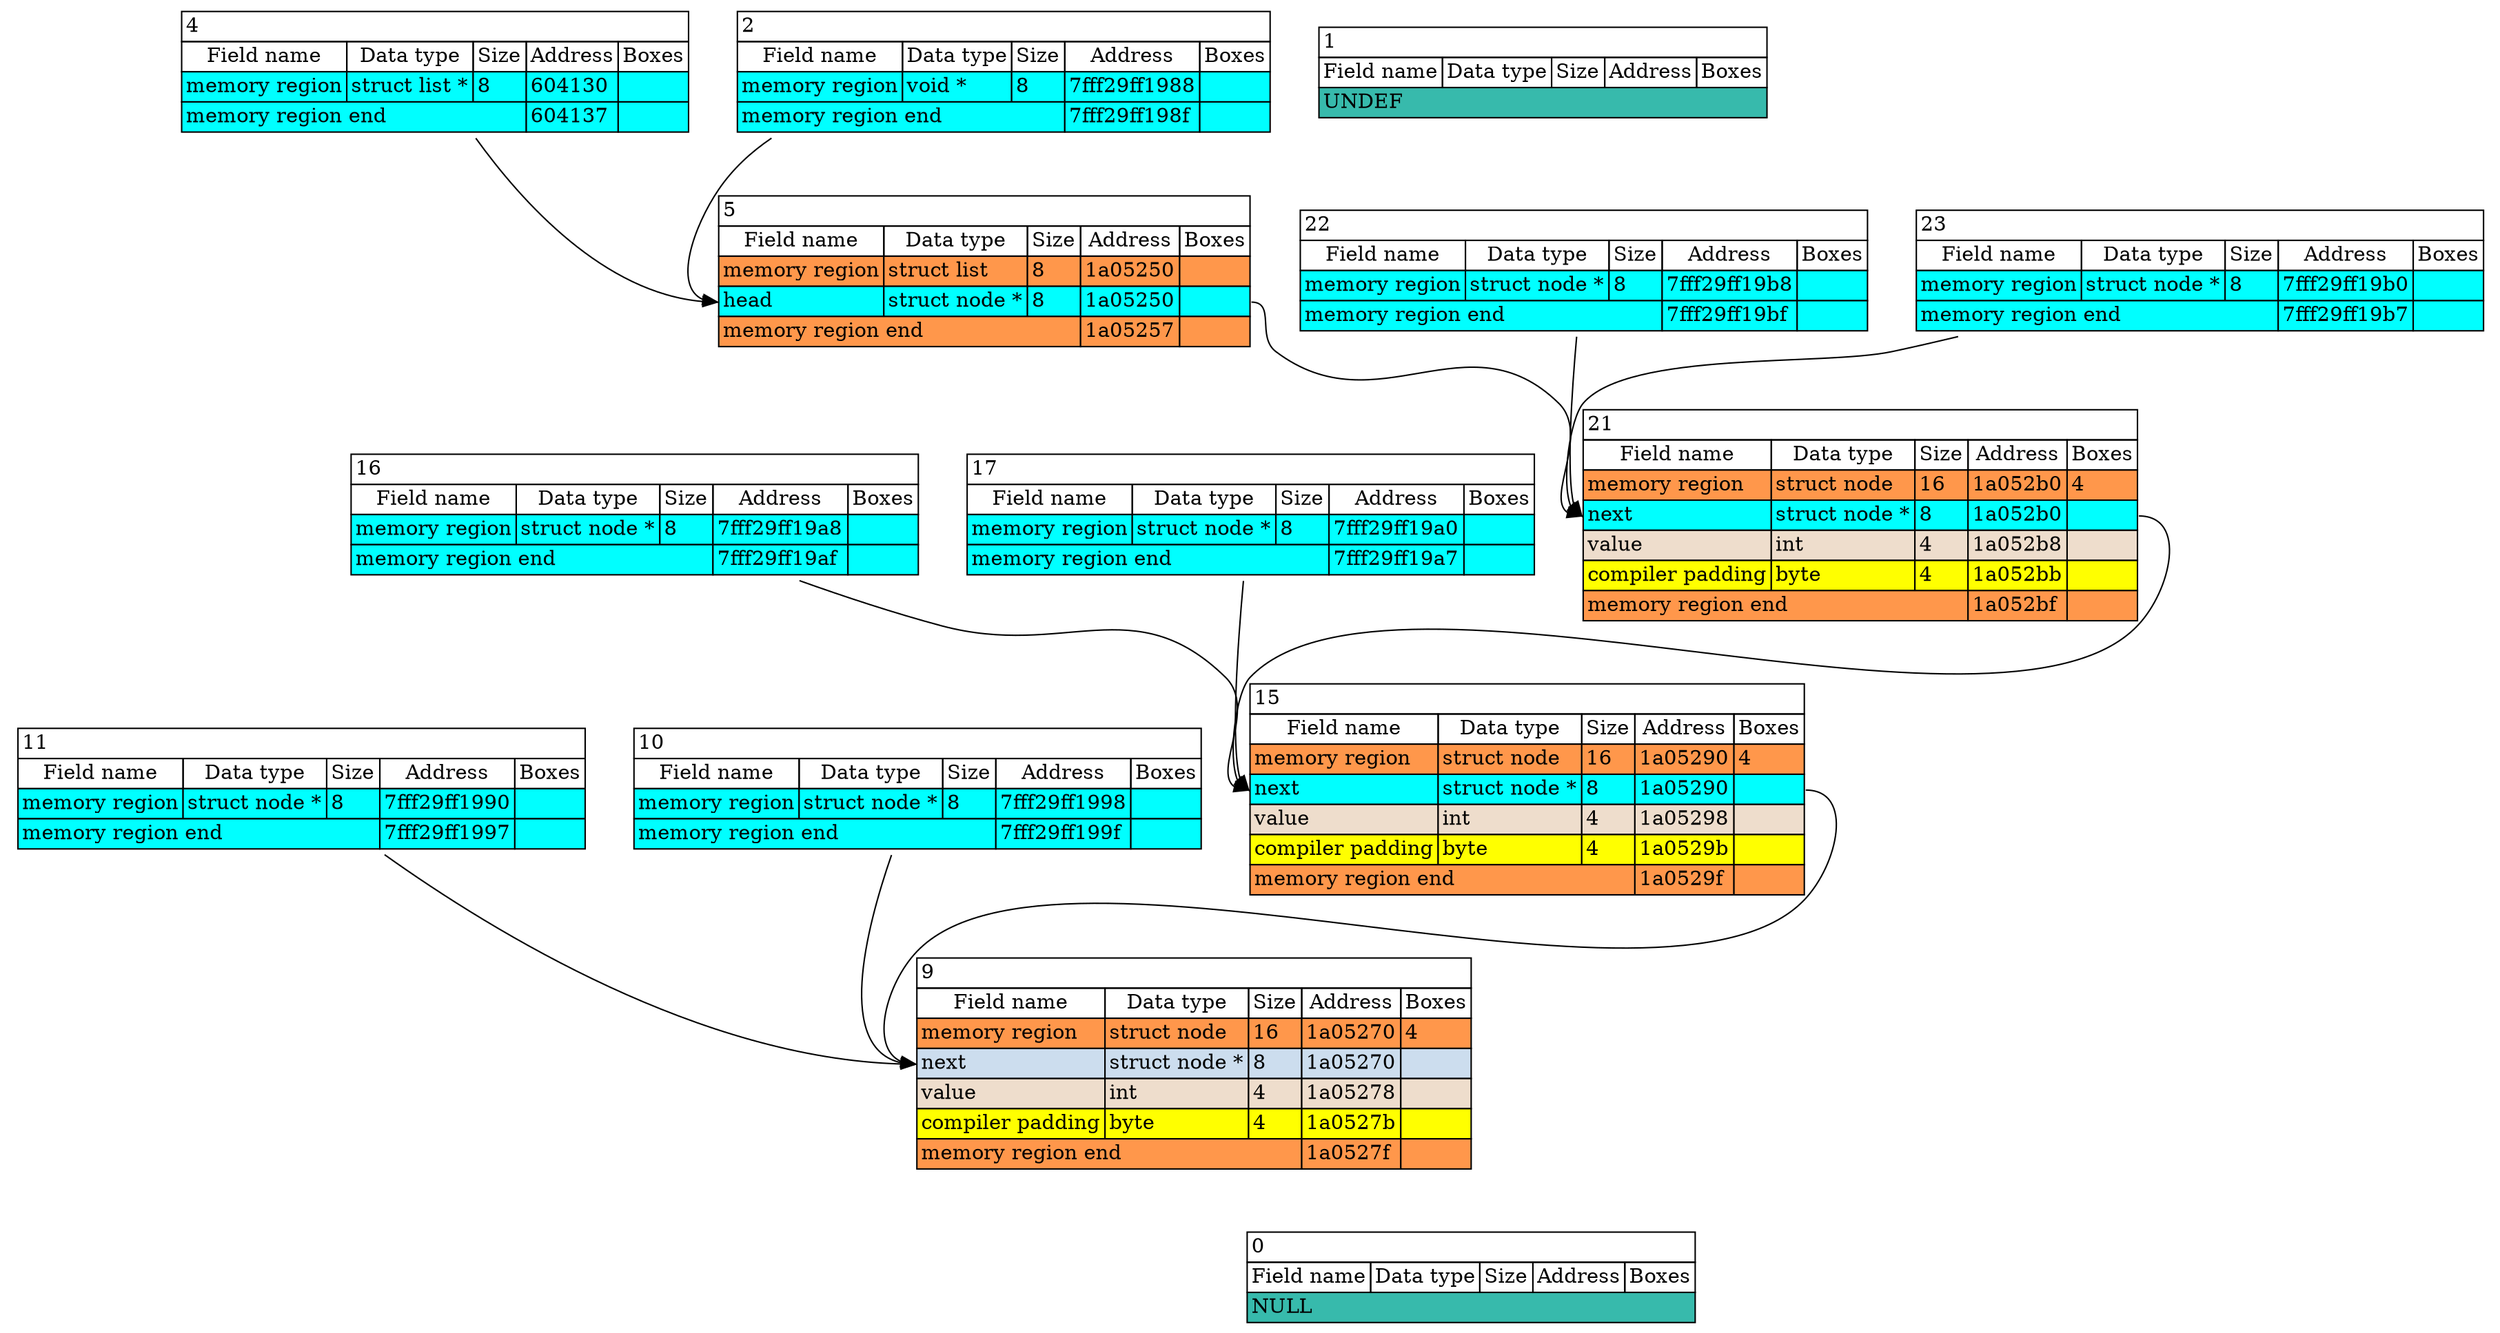 digraph G {
	"21":"27284144out:e" -> "15":"27284112in:w" [color = "#000000"]
	"5":"27284048out:e" -> "21":"27284144in:w" [color = "#000000"]
	"4":"headout:e" -> "5":"27284048in:w" [color = "#000000"]
	"22":"headout:e" -> "21":"27284144in:w" [color = "#000000"]
	"11":"headout:e" -> "9":"27284080in:w" [color = "#000000"]
	"16":"headout:e" -> "15":"27284112in:w" [color = "#000000"]
	"2":"headout:e" -> "5":"27284048in:w" [color = "#000000"]
	"15":"27284112out:e" -> "9":"27284080in:w" [color = "#000000"]
	"17":"headout:e" -> "15":"27284112in:w" [color = "#000000"]
	"9":"27284080out:e" -> "0":"0in:w" [style = invis]
	"10":"headout:e" -> "9":"27284080in:w" [color = "#000000"]
	"23":"headout:e" -> "21":"27284144in:w" [color = "#000000"]
	subgraph connected_vertices {
		rankdir = LR
		17  [label = <<TABLE BORDER="0" COLOR="black" CELLBORDER="1" CELLSPACING="0"><TR><TD BGCOLOR="#FFFFFF" COLSPAN="5" PORT="" ALIGN="left">17</TD></TR><TR><TD>Field name</TD><TD>Data type</TD><TD>Size</TD><TD>Address</TD><TD>Boxes</TD></TR><TR><TD BGCOLOR="#00FFFF" COLSPAN="1" PORT="head" ALIGN="left">memory region</TD><TD BGCOLOR="#00FFFF" COLSPAN="1" PORT="" ALIGN="left">struct node *</TD><TD BGCOLOR="#00FFFF" COLSPAN="1" PORT="" ALIGN="left">8</TD><TD BGCOLOR="#00FFFF" COLSPAN="1" PORT="" ALIGN="left">7fff29ff19a0</TD><TD BGCOLOR="#00FFFF" COLSPAN="1" PORT="" ALIGN="left"></TD></TR><TR><TD BGCOLOR="#00FFFF" COLSPAN="3" PORT="head" ALIGN="left">memory region end</TD><TD BGCOLOR="#00FFFF" COLSPAN="1" PORT="" ALIGN="left">7fff29ff19a7</TD><TD BGCOLOR="#00FFFF" COLSPAN="1" PORT="" ALIGN="left"></TD></TR></TABLE>>, shape = none]
		9  [label = <<TABLE BORDER="0" COLOR="black" CELLBORDER="1" CELLSPACING="0"><TR><TD BGCOLOR="#FFFFFF" COLSPAN="5" PORT="" ALIGN="left">9</TD></TR><TR><TD>Field name</TD><TD>Data type</TD><TD>Size</TD><TD>Address</TD><TD>Boxes</TD></TR><TR><TD BGCOLOR="#FF974B" COLSPAN="1" PORT="head" ALIGN="left">memory region</TD><TD BGCOLOR="#FF974B" COLSPAN="1" PORT="" ALIGN="left">struct node</TD><TD BGCOLOR="#FF974B" COLSPAN="1" PORT="" ALIGN="left">16</TD><TD BGCOLOR="#FF974B" COLSPAN="1" PORT="" ALIGN="left">1a05270</TD><TD BGCOLOR="#FF974B" COLSPAN="1" PORT="" ALIGN="left">4</TD></TR><TR><TD BGCOLOR="#CCDDEE" COLSPAN="1" PORT="27284080in" ALIGN="left">next</TD><TD BGCOLOR="#CCDDEE" COLSPAN="1" PORT="" ALIGN="left">struct node *</TD><TD BGCOLOR="#CCDDEE" COLSPAN="1" PORT="" ALIGN="left">8</TD><TD BGCOLOR="#CCDDEE" COLSPAN="1" PORT="" ALIGN="left">1a05270</TD><TD BGCOLOR="#CCDDEE" COLSPAN="1" PORT="27284080out" ALIGN="left"></TD></TR><TR><TD BGCOLOR="#EEDDCC" COLSPAN="1" PORT="27284088in" ALIGN="left">value</TD><TD BGCOLOR="#EEDDCC" COLSPAN="1" PORT="" ALIGN="left">int</TD><TD BGCOLOR="#EEDDCC" COLSPAN="1" PORT="" ALIGN="left">4</TD><TD BGCOLOR="#EEDDCC" COLSPAN="1" PORT="" ALIGN="left">1a05278</TD><TD BGCOLOR="#EEDDCC" COLSPAN="1" PORT="27284088out" ALIGN="left"></TD></TR><TR><TD BGCOLOR="#FFFF00" COLSPAN="1" PORT="" ALIGN="left">compiler padding</TD><TD BGCOLOR="#FFFF00" COLSPAN="1" PORT="" ALIGN="left">byte</TD><TD BGCOLOR="#FFFF00" COLSPAN="1" PORT="" ALIGN="left">4</TD><TD BGCOLOR="#FFFF00" COLSPAN="1" PORT="" ALIGN="left">1a0527b</TD><TD BGCOLOR="#FFFF00" COLSPAN="1" PORT="" ALIGN="left"></TD></TR><TR><TD BGCOLOR="#FF974B" COLSPAN="3" PORT="head" ALIGN="left">memory region end</TD><TD BGCOLOR="#FF974B" COLSPAN="1" PORT="" ALIGN="left">1a0527f</TD><TD BGCOLOR="#FF974B" COLSPAN="1" PORT="" ALIGN="left"></TD></TR></TABLE>>, shape = none]
		15  [label = <<TABLE BORDER="0" COLOR="black" CELLBORDER="1" CELLSPACING="0"><TR><TD BGCOLOR="#FFFFFF" COLSPAN="5" PORT="" ALIGN="left">15</TD></TR><TR><TD>Field name</TD><TD>Data type</TD><TD>Size</TD><TD>Address</TD><TD>Boxes</TD></TR><TR><TD BGCOLOR="#FF974B" COLSPAN="1" PORT="head" ALIGN="left">memory region</TD><TD BGCOLOR="#FF974B" COLSPAN="1" PORT="" ALIGN="left">struct node</TD><TD BGCOLOR="#FF974B" COLSPAN="1" PORT="" ALIGN="left">16</TD><TD BGCOLOR="#FF974B" COLSPAN="1" PORT="" ALIGN="left">1a05290</TD><TD BGCOLOR="#FF974B" COLSPAN="1" PORT="" ALIGN="left">4</TD></TR><TR><TD BGCOLOR="#00FFFF" COLSPAN="1" PORT="27284112in" ALIGN="left">next</TD><TD BGCOLOR="#00FFFF" COLSPAN="1" PORT="" ALIGN="left">struct node *</TD><TD BGCOLOR="#00FFFF" COLSPAN="1" PORT="" ALIGN="left">8</TD><TD BGCOLOR="#00FFFF" COLSPAN="1" PORT="" ALIGN="left">1a05290</TD><TD BGCOLOR="#00FFFF" COLSPAN="1" PORT="27284112out" ALIGN="left"></TD></TR><TR><TD BGCOLOR="#EEDDCC" COLSPAN="1" PORT="27284120in" ALIGN="left">value</TD><TD BGCOLOR="#EEDDCC" COLSPAN="1" PORT="" ALIGN="left">int</TD><TD BGCOLOR="#EEDDCC" COLSPAN="1" PORT="" ALIGN="left">4</TD><TD BGCOLOR="#EEDDCC" COLSPAN="1" PORT="" ALIGN="left">1a05298</TD><TD BGCOLOR="#EEDDCC" COLSPAN="1" PORT="27284120out" ALIGN="left"></TD></TR><TR><TD BGCOLOR="#FFFF00" COLSPAN="1" PORT="" ALIGN="left">compiler padding</TD><TD BGCOLOR="#FFFF00" COLSPAN="1" PORT="" ALIGN="left">byte</TD><TD BGCOLOR="#FFFF00" COLSPAN="1" PORT="" ALIGN="left">4</TD><TD BGCOLOR="#FFFF00" COLSPAN="1" PORT="" ALIGN="left">1a0529b</TD><TD BGCOLOR="#FFFF00" COLSPAN="1" PORT="" ALIGN="left"></TD></TR><TR><TD BGCOLOR="#FF974B" COLSPAN="3" PORT="head" ALIGN="left">memory region end</TD><TD BGCOLOR="#FF974B" COLSPAN="1" PORT="" ALIGN="left">1a0529f</TD><TD BGCOLOR="#FF974B" COLSPAN="1" PORT="" ALIGN="left"></TD></TR></TABLE>>, shape = none]
		11  [label = <<TABLE BORDER="0" COLOR="black" CELLBORDER="1" CELLSPACING="0"><TR><TD BGCOLOR="#FFFFFF" COLSPAN="5" PORT="" ALIGN="left">11</TD></TR><TR><TD>Field name</TD><TD>Data type</TD><TD>Size</TD><TD>Address</TD><TD>Boxes</TD></TR><TR><TD BGCOLOR="#00FFFF" COLSPAN="1" PORT="head" ALIGN="left">memory region</TD><TD BGCOLOR="#00FFFF" COLSPAN="1" PORT="" ALIGN="left">struct node *</TD><TD BGCOLOR="#00FFFF" COLSPAN="1" PORT="" ALIGN="left">8</TD><TD BGCOLOR="#00FFFF" COLSPAN="1" PORT="" ALIGN="left">7fff29ff1990</TD><TD BGCOLOR="#00FFFF" COLSPAN="1" PORT="" ALIGN="left"></TD></TR><TR><TD BGCOLOR="#00FFFF" COLSPAN="3" PORT="head" ALIGN="left">memory region end</TD><TD BGCOLOR="#00FFFF" COLSPAN="1" PORT="" ALIGN="left">7fff29ff1997</TD><TD BGCOLOR="#00FFFF" COLSPAN="1" PORT="" ALIGN="left"></TD></TR></TABLE>>, shape = none]
		4  [label = <<TABLE BORDER="0" COLOR="black" CELLBORDER="1" CELLSPACING="0"><TR><TD BGCOLOR="#FFFFFF" COLSPAN="5" PORT="" ALIGN="left">4</TD></TR><TR><TD>Field name</TD><TD>Data type</TD><TD>Size</TD><TD>Address</TD><TD>Boxes</TD></TR><TR><TD BGCOLOR="#00FFFF" COLSPAN="1" PORT="head" ALIGN="left">memory region</TD><TD BGCOLOR="#00FFFF" COLSPAN="1" PORT="" ALIGN="left">struct list *</TD><TD BGCOLOR="#00FFFF" COLSPAN="1" PORT="" ALIGN="left">8</TD><TD BGCOLOR="#00FFFF" COLSPAN="1" PORT="" ALIGN="left">604130</TD><TD BGCOLOR="#00FFFF" COLSPAN="1" PORT="" ALIGN="left"></TD></TR><TR><TD BGCOLOR="#00FFFF" COLSPAN="3" PORT="head" ALIGN="left">memory region end</TD><TD BGCOLOR="#00FFFF" COLSPAN="1" PORT="" ALIGN="left">604137</TD><TD BGCOLOR="#00FFFF" COLSPAN="1" PORT="" ALIGN="left"></TD></TR></TABLE>>, shape = none]
		22  [label = <<TABLE BORDER="0" COLOR="black" CELLBORDER="1" CELLSPACING="0"><TR><TD BGCOLOR="#FFFFFF" COLSPAN="5" PORT="" ALIGN="left">22</TD></TR><TR><TD>Field name</TD><TD>Data type</TD><TD>Size</TD><TD>Address</TD><TD>Boxes</TD></TR><TR><TD BGCOLOR="#00FFFF" COLSPAN="1" PORT="head" ALIGN="left">memory region</TD><TD BGCOLOR="#00FFFF" COLSPAN="1" PORT="" ALIGN="left">struct node *</TD><TD BGCOLOR="#00FFFF" COLSPAN="1" PORT="" ALIGN="left">8</TD><TD BGCOLOR="#00FFFF" COLSPAN="1" PORT="" ALIGN="left">7fff29ff19b8</TD><TD BGCOLOR="#00FFFF" COLSPAN="1" PORT="" ALIGN="left"></TD></TR><TR><TD BGCOLOR="#00FFFF" COLSPAN="3" PORT="head" ALIGN="left">memory region end</TD><TD BGCOLOR="#00FFFF" COLSPAN="1" PORT="" ALIGN="left">7fff29ff19bf</TD><TD BGCOLOR="#00FFFF" COLSPAN="1" PORT="" ALIGN="left"></TD></TR></TABLE>>, shape = none]
		23  [label = <<TABLE BORDER="0" COLOR="black" CELLBORDER="1" CELLSPACING="0"><TR><TD BGCOLOR="#FFFFFF" COLSPAN="5" PORT="" ALIGN="left">23</TD></TR><TR><TD>Field name</TD><TD>Data type</TD><TD>Size</TD><TD>Address</TD><TD>Boxes</TD></TR><TR><TD BGCOLOR="#00FFFF" COLSPAN="1" PORT="head" ALIGN="left">memory region</TD><TD BGCOLOR="#00FFFF" COLSPAN="1" PORT="" ALIGN="left">struct node *</TD><TD BGCOLOR="#00FFFF" COLSPAN="1" PORT="" ALIGN="left">8</TD><TD BGCOLOR="#00FFFF" COLSPAN="1" PORT="" ALIGN="left">7fff29ff19b0</TD><TD BGCOLOR="#00FFFF" COLSPAN="1" PORT="" ALIGN="left"></TD></TR><TR><TD BGCOLOR="#00FFFF" COLSPAN="3" PORT="head" ALIGN="left">memory region end</TD><TD BGCOLOR="#00FFFF" COLSPAN="1" PORT="" ALIGN="left">7fff29ff19b7</TD><TD BGCOLOR="#00FFFF" COLSPAN="1" PORT="" ALIGN="left"></TD></TR></TABLE>>, shape = none]
		10  [label = <<TABLE BORDER="0" COLOR="black" CELLBORDER="1" CELLSPACING="0"><TR><TD BGCOLOR="#FFFFFF" COLSPAN="5" PORT="" ALIGN="left">10</TD></TR><TR><TD>Field name</TD><TD>Data type</TD><TD>Size</TD><TD>Address</TD><TD>Boxes</TD></TR><TR><TD BGCOLOR="#00FFFF" COLSPAN="1" PORT="head" ALIGN="left">memory region</TD><TD BGCOLOR="#00FFFF" COLSPAN="1" PORT="" ALIGN="left">struct node *</TD><TD BGCOLOR="#00FFFF" COLSPAN="1" PORT="" ALIGN="left">8</TD><TD BGCOLOR="#00FFFF" COLSPAN="1" PORT="" ALIGN="left">7fff29ff1998</TD><TD BGCOLOR="#00FFFF" COLSPAN="1" PORT="" ALIGN="left"></TD></TR><TR><TD BGCOLOR="#00FFFF" COLSPAN="3" PORT="head" ALIGN="left">memory region end</TD><TD BGCOLOR="#00FFFF" COLSPAN="1" PORT="" ALIGN="left">7fff29ff199f</TD><TD BGCOLOR="#00FFFF" COLSPAN="1" PORT="" ALIGN="left"></TD></TR></TABLE>>, shape = none]
		0  [label = <<TABLE BORDER="0" COLOR="black" CELLBORDER="1" CELLSPACING="0"><TR><TD BGCOLOR="#FFFFFF" COLSPAN="5" PORT="" ALIGN="left">0</TD></TR><TR><TD>Field name</TD><TD>Data type</TD><TD>Size</TD><TD>Address</TD><TD>Boxes</TD></TR><TR><TD BGCOLOR="#37BAAC" COLSPAN="5" PORT="head" ALIGN="left">NULL</TD></TR></TABLE>>, shape = none]
		16  [label = <<TABLE BORDER="0" COLOR="black" CELLBORDER="1" CELLSPACING="0"><TR><TD BGCOLOR="#FFFFFF" COLSPAN="5" PORT="" ALIGN="left">16</TD></TR><TR><TD>Field name</TD><TD>Data type</TD><TD>Size</TD><TD>Address</TD><TD>Boxes</TD></TR><TR><TD BGCOLOR="#00FFFF" COLSPAN="1" PORT="head" ALIGN="left">memory region</TD><TD BGCOLOR="#00FFFF" COLSPAN="1" PORT="" ALIGN="left">struct node *</TD><TD BGCOLOR="#00FFFF" COLSPAN="1" PORT="" ALIGN="left">8</TD><TD BGCOLOR="#00FFFF" COLSPAN="1" PORT="" ALIGN="left">7fff29ff19a8</TD><TD BGCOLOR="#00FFFF" COLSPAN="1" PORT="" ALIGN="left"></TD></TR><TR><TD BGCOLOR="#00FFFF" COLSPAN="3" PORT="head" ALIGN="left">memory region end</TD><TD BGCOLOR="#00FFFF" COLSPAN="1" PORT="" ALIGN="left">7fff29ff19af</TD><TD BGCOLOR="#00FFFF" COLSPAN="1" PORT="" ALIGN="left"></TD></TR></TABLE>>, shape = none]
		2  [label = <<TABLE BORDER="0" COLOR="black" CELLBORDER="1" CELLSPACING="0"><TR><TD BGCOLOR="#FFFFFF" COLSPAN="5" PORT="" ALIGN="left">2</TD></TR><TR><TD>Field name</TD><TD>Data type</TD><TD>Size</TD><TD>Address</TD><TD>Boxes</TD></TR><TR><TD BGCOLOR="#00FFFF" COLSPAN="1" PORT="head" ALIGN="left">memory region</TD><TD BGCOLOR="#00FFFF" COLSPAN="1" PORT="" ALIGN="left">void *</TD><TD BGCOLOR="#00FFFF" COLSPAN="1" PORT="" ALIGN="left">8</TD><TD BGCOLOR="#00FFFF" COLSPAN="1" PORT="" ALIGN="left">7fff29ff1988</TD><TD BGCOLOR="#00FFFF" COLSPAN="1" PORT="" ALIGN="left"></TD></TR><TR><TD BGCOLOR="#00FFFF" COLSPAN="3" PORT="head" ALIGN="left">memory region end</TD><TD BGCOLOR="#00FFFF" COLSPAN="1" PORT="" ALIGN="left">7fff29ff198f</TD><TD BGCOLOR="#00FFFF" COLSPAN="1" PORT="" ALIGN="left"></TD></TR></TABLE>>, shape = none]
		21  [label = <<TABLE BORDER="0" COLOR="black" CELLBORDER="1" CELLSPACING="0"><TR><TD BGCOLOR="#FFFFFF" COLSPAN="5" PORT="" ALIGN="left">21</TD></TR><TR><TD>Field name</TD><TD>Data type</TD><TD>Size</TD><TD>Address</TD><TD>Boxes</TD></TR><TR><TD BGCOLOR="#FF974B" COLSPAN="1" PORT="head" ALIGN="left">memory region</TD><TD BGCOLOR="#FF974B" COLSPAN="1" PORT="" ALIGN="left">struct node</TD><TD BGCOLOR="#FF974B" COLSPAN="1" PORT="" ALIGN="left">16</TD><TD BGCOLOR="#FF974B" COLSPAN="1" PORT="" ALIGN="left">1a052b0</TD><TD BGCOLOR="#FF974B" COLSPAN="1" PORT="" ALIGN="left">4</TD></TR><TR><TD BGCOLOR="#00FFFF" COLSPAN="1" PORT="27284144in" ALIGN="left">next</TD><TD BGCOLOR="#00FFFF" COLSPAN="1" PORT="" ALIGN="left">struct node *</TD><TD BGCOLOR="#00FFFF" COLSPAN="1" PORT="" ALIGN="left">8</TD><TD BGCOLOR="#00FFFF" COLSPAN="1" PORT="" ALIGN="left">1a052b0</TD><TD BGCOLOR="#00FFFF" COLSPAN="1" PORT="27284144out" ALIGN="left"></TD></TR><TR><TD BGCOLOR="#EEDDCC" COLSPAN="1" PORT="27284152in" ALIGN="left">value</TD><TD BGCOLOR="#EEDDCC" COLSPAN="1" PORT="" ALIGN="left">int</TD><TD BGCOLOR="#EEDDCC" COLSPAN="1" PORT="" ALIGN="left">4</TD><TD BGCOLOR="#EEDDCC" COLSPAN="1" PORT="" ALIGN="left">1a052b8</TD><TD BGCOLOR="#EEDDCC" COLSPAN="1" PORT="27284152out" ALIGN="left"></TD></TR><TR><TD BGCOLOR="#FFFF00" COLSPAN="1" PORT="" ALIGN="left">compiler padding</TD><TD BGCOLOR="#FFFF00" COLSPAN="1" PORT="" ALIGN="left">byte</TD><TD BGCOLOR="#FFFF00" COLSPAN="1" PORT="" ALIGN="left">4</TD><TD BGCOLOR="#FFFF00" COLSPAN="1" PORT="" ALIGN="left">1a052bb</TD><TD BGCOLOR="#FFFF00" COLSPAN="1" PORT="" ALIGN="left"></TD></TR><TR><TD BGCOLOR="#FF974B" COLSPAN="3" PORT="head" ALIGN="left">memory region end</TD><TD BGCOLOR="#FF974B" COLSPAN="1" PORT="" ALIGN="left">1a052bf</TD><TD BGCOLOR="#FF974B" COLSPAN="1" PORT="" ALIGN="left"></TD></TR></TABLE>>, shape = none]
		5  [label = <<TABLE BORDER="0" COLOR="black" CELLBORDER="1" CELLSPACING="0"><TR><TD BGCOLOR="#FFFFFF" COLSPAN="5" PORT="" ALIGN="left">5</TD></TR><TR><TD>Field name</TD><TD>Data type</TD><TD>Size</TD><TD>Address</TD><TD>Boxes</TD></TR><TR><TD BGCOLOR="#FF974B" COLSPAN="1" PORT="head" ALIGN="left">memory region</TD><TD BGCOLOR="#FF974B" COLSPAN="1" PORT="" ALIGN="left">struct list</TD><TD BGCOLOR="#FF974B" COLSPAN="1" PORT="" ALIGN="left">8</TD><TD BGCOLOR="#FF974B" COLSPAN="1" PORT="" ALIGN="left">1a05250</TD><TD BGCOLOR="#FF974B" COLSPAN="1" PORT="" ALIGN="left"></TD></TR><TR><TD BGCOLOR="#00FFFF" COLSPAN="1" PORT="27284048in" ALIGN="left">head</TD><TD BGCOLOR="#00FFFF" COLSPAN="1" PORT="" ALIGN="left">struct node *</TD><TD BGCOLOR="#00FFFF" COLSPAN="1" PORT="" ALIGN="left">8</TD><TD BGCOLOR="#00FFFF" COLSPAN="1" PORT="" ALIGN="left">1a05250</TD><TD BGCOLOR="#00FFFF" COLSPAN="1" PORT="27284048out" ALIGN="left"></TD></TR><TR><TD BGCOLOR="#FF974B" COLSPAN="3" PORT="head" ALIGN="left">memory region end</TD><TD BGCOLOR="#FF974B" COLSPAN="1" PORT="" ALIGN="left">1a05257</TD><TD BGCOLOR="#FF974B" COLSPAN="1" PORT="" ALIGN="left"></TD></TR></TABLE>>, shape = none]
	}
	subgraph disconnected_vertices {
		1  [label = <<TABLE BORDER="0" COLOR="black" CELLBORDER="1" CELLSPACING="0"><TR><TD BGCOLOR="#FFFFFF" COLSPAN="5" PORT="" ALIGN="left">1</TD></TR><TR><TD>Field name</TD><TD>Data type</TD><TD>Size</TD><TD>Address</TD><TD>Boxes</TD></TR><TR><TD BGCOLOR="#37BAAC" COLSPAN="5" PORT="head" ALIGN="left">UNDEF</TD></TR></TABLE>>, shape = none]
	}
}